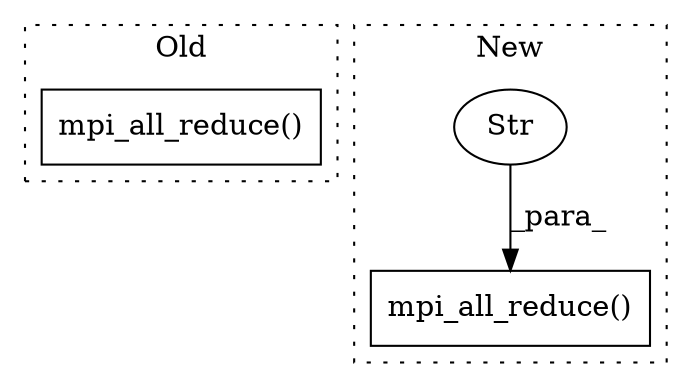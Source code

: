 digraph G {
subgraph cluster0 {
1 [label="mpi_all_reduce()" a="75" s="10472,10518" l="41,1" shape="box"];
label = "Old";
style="dotted";
}
subgraph cluster1 {
2 [label="mpi_all_reduce()" a="75" s="9042,9069" l="21,1" shape="box"];
3 [label="Str" a="66" s="9063" l="6" shape="ellipse"];
label = "New";
style="dotted";
}
3 -> 2 [label="_para_"];
}
